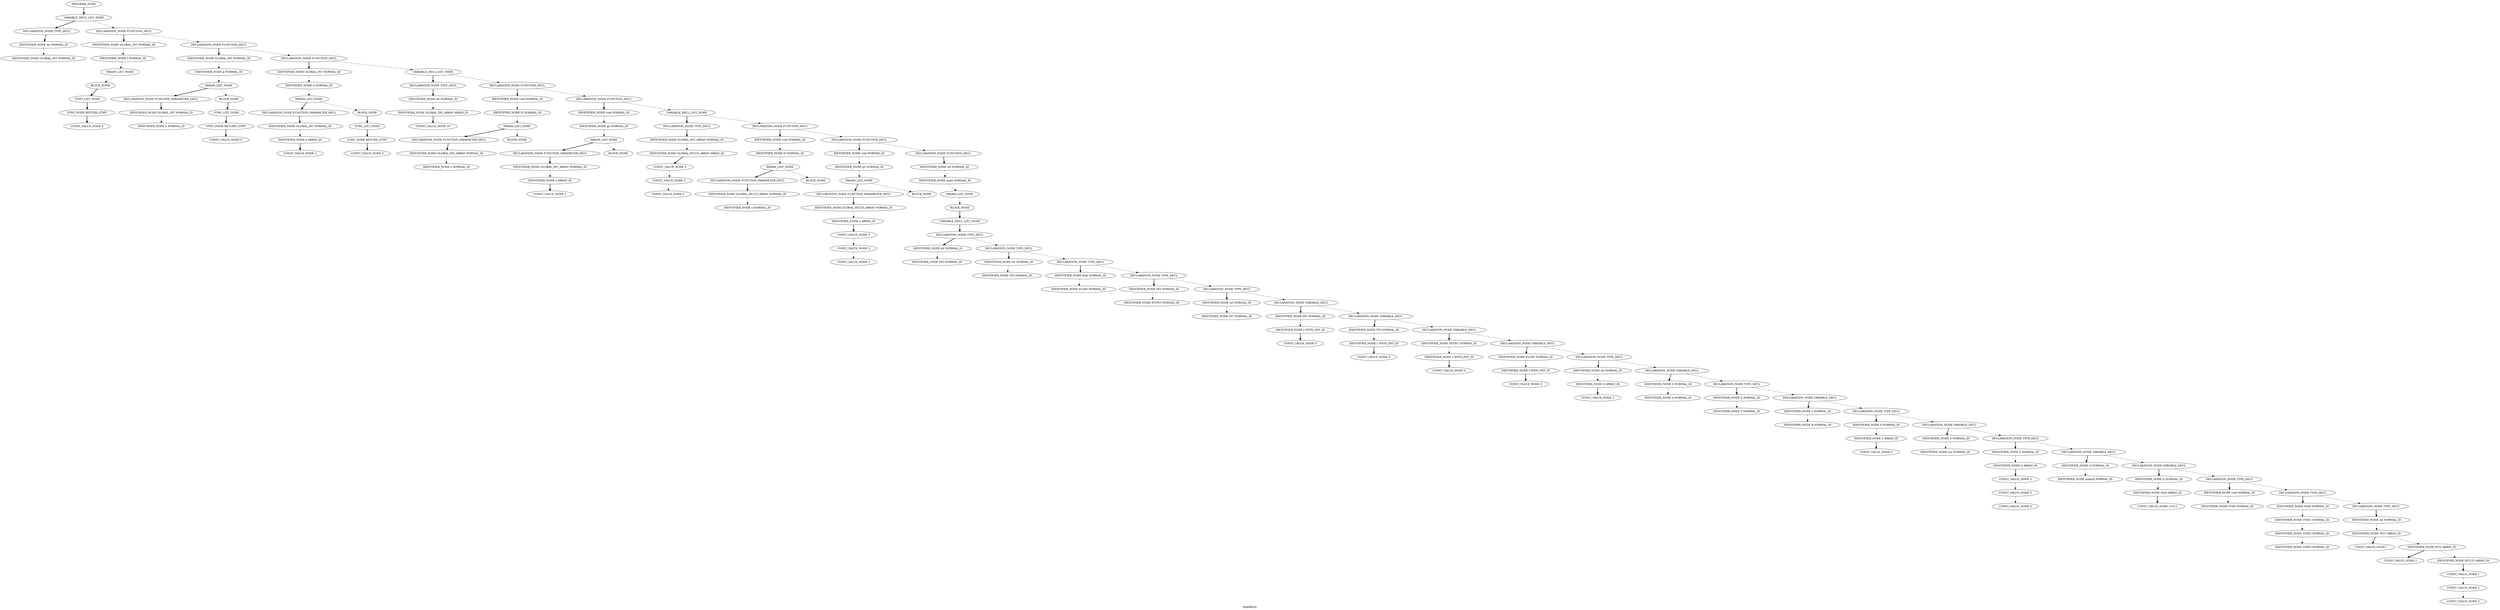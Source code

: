 Digraph AST
{
label = "typedef.gv"
node0 [label ="PROGRAM_NODE"]
node1 [label ="VARIABLE_DECL_LIST_NODE"]
node2 [label ="DECLARATION_NODE TYPE_DECL"]
node3 [label ="IDENTIFIER_NODE int NORMAL_ID"]
node4 [label ="IDENTIFIER_NODE GLOBAL_INT NORMAL_ID"]
node3 -> node4 [style = dashed]
node2 -> node3 [style = bold]
node1 -> node2 [style = bold]
node5 [label ="DECLARATION_NODE FUNCTION_DECL"]
node6 [label ="IDENTIFIER_NODE GLOBAL_INT NORMAL_ID"]
node7 [label ="IDENTIFIER_NODE f NORMAL_ID"]
node8 [label ="PARAM_LIST_NODE"]
node9 [label ="BLOCK_NODE"]
node10 [label ="STMT_LIST_NODE"]
node11 [label ="STMT_NODE RETURN_STMT"]
node12 [label ="CONST_VALUE_NODE 0"]
node11 -> node12 [style = bold]
node10 -> node11 [style = bold]
node9 -> node10 [style = bold]
node8 -> node9 [style = dashed]
node7 -> node8 [style = dashed]
node6 -> node7 [style = dashed]
node5 -> node6 [style = bold]
node13 [label ="DECLARATION_NODE FUNCTION_DECL"]
node14 [label ="IDENTIFIER_NODE GLOBAL_INT NORMAL_ID"]
node15 [label ="IDENTIFIER_NODE g NORMAL_ID"]
node16 [label ="PARAM_LIST_NODE"]
node17 [label ="DECLARATION_NODE FUNCTION_PARAMETER_DECL"]
node18 [label ="IDENTIFIER_NODE GLOBAL_INT NORMAL_ID"]
node19 [label ="IDENTIFIER_NODE x NORMAL_ID"]
node18 -> node19 [style = dashed]
node17 -> node18 [style = bold]
node16 -> node17 [style = bold]
node20 [label ="BLOCK_NODE"]
node21 [label ="STMT_LIST_NODE"]
node22 [label ="STMT_NODE RETURN_STMT"]
node23 [label ="CONST_VALUE_NODE 0"]
node22 -> node23 [style = bold]
node21 -> node22 [style = bold]
node20 -> node21 [style = bold]
node16 -> node20 [style = dashed]
node15 -> node16 [style = dashed]
node14 -> node15 [style = dashed]
node13 -> node14 [style = bold]
node24 [label ="DECLARATION_NODE FUNCTION_DECL"]
node25 [label ="IDENTIFIER_NODE GLOBAL_INT NORMAL_ID"]
node26 [label ="IDENTIFIER_NODE h NORMAL_ID"]
node27 [label ="PARAM_LIST_NODE"]
node28 [label ="DECLARATION_NODE FUNCTION_PARAMETER_DECL"]
node29 [label ="IDENTIFIER_NODE GLOBAL_INT NORMAL_ID"]
node30 [label ="IDENTIFIER_NODE x ARRAY_ID"]
node31 [label ="CONST_VALUE_NODE 2"]
node30 -> node31 [style = bold]
node29 -> node30 [style = dashed]
node28 -> node29 [style = bold]
node27 -> node28 [style = bold]
node32 [label ="BLOCK_NODE"]
node33 [label ="STMT_LIST_NODE"]
node34 [label ="STMT_NODE RETURN_STMT"]
node35 [label ="CONST_VALUE_NODE 0"]
node34 -> node35 [style = bold]
node33 -> node34 [style = bold]
node32 -> node33 [style = bold]
node27 -> node32 [style = dashed]
node26 -> node27 [style = dashed]
node25 -> node26 [style = dashed]
node24 -> node25 [style = bold]
node36 [label ="VARIABLE_DECL_LIST_NODE"]
node37 [label ="DECLARATION_NODE TYPE_DECL"]
node38 [label ="IDENTIFIER_NODE int NORMAL_ID"]
node39 [label ="IDENTIFIER_NODE GLOBAL_INT_ARRAY ARRAY_ID"]
node40 [label ="CONST_VALUE_NODE 10"]
node39 -> node40 [style = bold]
node38 -> node39 [style = dashed]
node37 -> node38 [style = bold]
node36 -> node37 [style = bold]
node41 [label ="DECLARATION_NODE FUNCTION_DECL"]
node42 [label ="IDENTIFIER_NODE void NORMAL_ID"]
node43 [label ="IDENTIFIER_NODE f2 NORMAL_ID"]
node44 [label ="PARAM_LIST_NODE"]
node45 [label ="DECLARATION_NODE FUNCTION_PARAMETER_DECL"]
node46 [label ="IDENTIFIER_NODE GLOBAL_INT_ARRAY NORMAL_ID"]
node47 [label ="IDENTIFIER_NODE x NORMAL_ID"]
node46 -> node47 [style = dashed]
node45 -> node46 [style = bold]
node44 -> node45 [style = bold]
node48 [label ="BLOCK_NODE"]
node44 -> node48 [style = dashed]
node43 -> node44 [style = dashed]
node42 -> node43 [style = dashed]
node41 -> node42 [style = bold]
node49 [label ="DECLARATION_NODE FUNCTION_DECL"]
node50 [label ="IDENTIFIER_NODE void NORMAL_ID"]
node51 [label ="IDENTIFIER_NODE g2 NORMAL_ID"]
node52 [label ="PARAM_LIST_NODE"]
node53 [label ="DECLARATION_NODE FUNCTION_PARAMETER_DECL"]
node54 [label ="IDENTIFIER_NODE GLOBAL_INT_ARRAY NORMAL_ID"]
node55 [label ="IDENTIFIER_NODE x ARRAY_ID"]
node56 [label ="CONST_VALUE_NODE 2"]
node55 -> node56 [style = bold]
node54 -> node55 [style = dashed]
node53 -> node54 [style = bold]
node52 -> node53 [style = bold]
node57 [label ="BLOCK_NODE"]
node52 -> node57 [style = dashed]
node51 -> node52 [style = dashed]
node50 -> node51 [style = dashed]
node49 -> node50 [style = bold]
node58 [label ="VARIABLE_DECL_LIST_NODE"]
node59 [label ="DECLARATION_NODE TYPE_DECL"]
node60 [label ="IDENTIFIER_NODE GLOBAL_INT_ARRAY NORMAL_ID"]
node61 [label ="IDENTIFIER_NODE GLOBAL_MULTI_ARRAY ARRAY_ID"]
node62 [label ="CONST_VALUE_NODE 3"]
node63 [label ="CONST_VALUE_NODE 3"]
node64 [label ="CONST_VALUE_NODE 3"]
node63 -> node64 [style = dashed]
node62 -> node63 [style = dashed]
node61 -> node62 [style = bold]
node60 -> node61 [style = dashed]
node59 -> node60 [style = bold]
node58 -> node59 [style = bold]
node65 [label ="DECLARATION_NODE FUNCTION_DECL"]
node66 [label ="IDENTIFIER_NODE void NORMAL_ID"]
node67 [label ="IDENTIFIER_NODE f3 NORMAL_ID"]
node68 [label ="PARAM_LIST_NODE"]
node69 [label ="DECLARATION_NODE FUNCTION_PARAMETER_DECL"]
node70 [label ="IDENTIFIER_NODE GLOBAL_MULTI_ARRAY NORMAL_ID"]
node71 [label ="IDENTIFIER_NODE x NORMAL_ID"]
node70 -> node71 [style = dashed]
node69 -> node70 [style = bold]
node68 -> node69 [style = bold]
node72 [label ="BLOCK_NODE"]
node68 -> node72 [style = dashed]
node67 -> node68 [style = dashed]
node66 -> node67 [style = dashed]
node65 -> node66 [style = bold]
node73 [label ="DECLARATION_NODE FUNCTION_DECL"]
node74 [label ="IDENTIFIER_NODE void NORMAL_ID"]
node75 [label ="IDENTIFIER_NODE g3 NORMAL_ID"]
node76 [label ="PARAM_LIST_NODE"]
node77 [label ="DECLARATION_NODE FUNCTION_PARAMETER_DECL"]
node78 [label ="IDENTIFIER_NODE GLOBAL_MULTI_ARRAY NORMAL_ID"]
node79 [label ="IDENTIFIER_NODE x ARRAY_ID"]
node80 [label ="CONST_VALUE_NODE 3"]
node81 [label ="CONST_VALUE_NODE 3"]
node82 [label ="CONST_VALUE_NODE 3"]
node81 -> node82 [style = dashed]
node80 -> node81 [style = dashed]
node79 -> node80 [style = bold]
node78 -> node79 [style = dashed]
node77 -> node78 [style = bold]
node76 -> node77 [style = bold]
node83 [label ="BLOCK_NODE"]
node76 -> node83 [style = dashed]
node75 -> node76 [style = dashed]
node74 -> node75 [style = dashed]
node73 -> node74 [style = bold]
node84 [label ="DECLARATION_NODE FUNCTION_DECL"]
node85 [label ="IDENTIFIER_NODE int NORMAL_ID"]
node86 [label ="IDENTIFIER_NODE main NORMAL_ID"]
node87 [label ="PARAM_LIST_NODE"]
node88 [label ="BLOCK_NODE"]
node89 [label ="VARIABLE_DECL_LIST_NODE"]
node90 [label ="DECLARATION_NODE TYPE_DECL"]
node91 [label ="IDENTIFIER_NODE int NORMAL_ID"]
node92 [label ="IDENTIFIER_NODE INT NORMAL_ID"]
node91 -> node92 [style = dashed]
node90 -> node91 [style = bold]
node93 [label ="DECLARATION_NODE TYPE_DECL"]
node94 [label ="IDENTIFIER_NODE int NORMAL_ID"]
node95 [label ="IDENTIFIER_NODE TNI NORMAL_ID"]
node94 -> node95 [style = dashed]
node93 -> node94 [style = bold]
node96 [label ="DECLARATION_NODE TYPE_DECL"]
node97 [label ="IDENTIFIER_NODE float NORMAL_ID"]
node98 [label ="IDENTIFIER_NODE FLOAT NORMAL_ID"]
node97 -> node98 [style = dashed]
node96 -> node97 [style = bold]
node99 [label ="DECLARATION_NODE TYPE_DECL"]
node100 [label ="IDENTIFIER_NODE INT NORMAL_ID"]
node101 [label ="IDENTIFIER_NODE INTINT NORMAL_ID"]
node100 -> node101 [style = dashed]
node99 -> node100 [style = bold]
node102 [label ="DECLARATION_NODE TYPE_DECL"]
node103 [label ="IDENTIFIER_NODE int NORMAL_ID"]
node104 [label ="IDENTIFIER_NODE INT NORMAL_ID"]
node103 -> node104 [style = dashed]
node102 -> node103 [style = bold]
node105 [label ="DECLARATION_NODE VARIABLE_DECL"]
node106 [label ="IDENTIFIER_NODE INT NORMAL_ID"]
node107 [label ="IDENTIFIER_NODE x WITH_INIT_ID"]
node108 [label ="CONST_VALUE_NODE 0"]
node107 -> node108 [style = bold]
node106 -> node107 [style = dashed]
node105 -> node106 [style = bold]
node109 [label ="DECLARATION_NODE VARIABLE_DECL"]
node110 [label ="IDENTIFIER_NODE TNI NORMAL_ID"]
node111 [label ="IDENTIFIER_NODE y WITH_INIT_ID"]
node112 [label ="CONST_VALUE_NODE 0"]
node111 -> node112 [style = bold]
node110 -> node111 [style = dashed]
node109 -> node110 [style = bold]
node113 [label ="DECLARATION_NODE VARIABLE_DECL"]
node114 [label ="IDENTIFIER_NODE INTINT NORMAL_ID"]
node115 [label ="IDENTIFIER_NODE z WITH_INIT_ID"]
node116 [label ="CONST_VALUE_NODE 0"]
node115 -> node116 [style = bold]
node114 -> node115 [style = dashed]
node113 -> node114 [style = bold]
node117 [label ="DECLARATION_NODE VARIABLE_DECL"]
node118 [label ="IDENTIFIER_NODE FLOAT NORMAL_ID"]
node119 [label ="IDENTIFIER_NODE f WITH_INIT_ID"]
node120 [label ="CONST_VALUE_NODE 0"]
node119 -> node120 [style = bold]
node118 -> node119 [style = dashed]
node117 -> node118 [style = bold]
node121 [label ="DECLARATION_NODE TYPE_DECL"]
node122 [label ="IDENTIFIER_NODE int NORMAL_ID"]
node123 [label ="IDENTIFIER_NODE X ARRAY_ID"]
node124 [label ="CONST_VALUE_NODE 2"]
node123 -> node124 [style = bold]
node122 -> node123 [style = dashed]
node121 -> node122 [style = bold]
node125 [label ="DECLARATION_NODE VARIABLE_DECL"]
node126 [label ="IDENTIFIER_NODE X NORMAL_ID"]
node127 [label ="IDENTIFIER_NODE A NORMAL_ID"]
node126 -> node127 [style = dashed]
node125 -> node126 [style = bold]
node128 [label ="DECLARATION_NODE TYPE_DECL"]
node129 [label ="IDENTIFIER_NODE X NORMAL_ID"]
node130 [label ="IDENTIFIER_NODE Y NORMAL_ID"]
node129 -> node130 [style = dashed]
node128 -> node129 [style = bold]
node131 [label ="DECLARATION_NODE VARIABLE_DECL"]
node132 [label ="IDENTIFIER_NODE Y NORMAL_ID"]
node133 [label ="IDENTIFIER_NODE B NORMAL_ID"]
node132 -> node133 [style = dashed]
node131 -> node132 [style = bold]
node134 [label ="DECLARATION_NODE TYPE_DECL"]
node135 [label ="IDENTIFIER_NODE X NORMAL_ID"]
node136 [label ="IDENTIFIER_NODE Z ARRAY_ID"]
node137 [label ="CONST_VALUE_NODE 2"]
node136 -> node137 [style = bold]
node135 -> node136 [style = dashed]
node134 -> node135 [style = bold]
node138 [label ="DECLARATION_NODE VARIABLE_DECL"]
node139 [label ="IDENTIFIER_NODE Z NORMAL_ID"]
node140 [label ="IDENTIFIER_NODE zzz NORMAL_ID"]
node139 -> node140 [style = dashed]
node138 -> node139 [style = bold]
node141 [label ="DECLARATION_NODE TYPE_DECL"]
node142 [label ="IDENTIFIER_NODE Z NORMAL_ID"]
node143 [label ="IDENTIFIER_NODE Q ARRAY_ID"]
node144 [label ="CONST_VALUE_NODE 2"]
node145 [label ="CONST_VALUE_NODE 3"]
node146 [label ="CONST_VALUE_NODE 4"]
node145 -> node146 [style = dashed]
node144 -> node145 [style = dashed]
node143 -> node144 [style = bold]
node142 -> node143 [style = dashed]
node141 -> node142 [style = bold]
node147 [label ="DECLARATION_NODE VARIABLE_DECL"]
node148 [label ="IDENTIFIER_NODE Q NORMAL_ID"]
node149 [label ="IDENTIFIER_NODE asdasd NORMAL_ID"]
node148 -> node149 [style = dashed]
node147 -> node148 [style = bold]
node150 [label ="DECLARATION_NODE VARIABLE_DECL"]
node151 [label ="IDENTIFIER_NODE Q NORMAL_ID"]
node152 [label ="IDENTIFIER_NODE QQQ ARRAY_ID"]
node153 [label ="CONST_VALUE_NODE 12312"]
node152 -> node153 [style = bold]
node151 -> node152 [style = dashed]
node150 -> node151 [style = bold]
node154 [label ="DECLARATION_NODE TYPE_DECL"]
node155 [label ="IDENTIFIER_NODE void NORMAL_ID"]
node156 [label ="IDENTIFIER_NODE VOID NORMAL_ID"]
node155 -> node156 [style = dashed]
node154 -> node155 [style = bold]
node157 [label ="DECLARATION_NODE TYPE_DECL"]
node158 [label ="IDENTIFIER_NODE VOID NORMAL_ID"]
node159 [label ="IDENTIFIER_NODE VOID1 NORMAL_ID"]
node160 [label ="IDENTIFIER_NODE VOID2 NORMAL_ID"]
node161 [label ="IDENTIFIER_NODE VOID3 NORMAL_ID"]
node160 -> node161 [style = dashed]
node159 -> node160 [style = dashed]
node158 -> node159 [style = dashed]
node157 -> node158 [style = bold]
node162 [label ="DECLARATION_NODE TYPE_DECL"]
node163 [label ="IDENTIFIER_NODE int NORMAL_ID"]
node164 [label ="IDENTIFIER_NODE INT1 ARRAY_ID"]
node165 [label ="CONST_VALUE_NODE 1"]
node164 -> node165 [style = bold]
node166 [label ="IDENTIFIER_NODE INT2 ARRAY_ID"]
node167 [label ="CONST_VALUE_NODE 2"]
node166 -> node167 [style = bold]
node168 [label ="IDENTIFIER_NODE INT123 ARRAY_ID"]
node169 [label ="CONST_VALUE_NODE 1"]
node170 [label ="CONST_VALUE_NODE 2"]
node171 [label ="CONST_VALUE_NODE 3"]
node170 -> node171 [style = dashed]
node169 -> node170 [style = dashed]
node168 -> node169 [style = bold]
node166 -> node168 [style = dashed]
node164 -> node166 [style = dashed]
node163 -> node164 [style = dashed]
node162 -> node163 [style = bold]
node157 -> node162 [style = dashed]
node154 -> node157 [style = dashed]
node150 -> node154 [style = dashed]
node147 -> node150 [style = dashed]
node141 -> node147 [style = dashed]
node138 -> node141 [style = dashed]
node134 -> node138 [style = dashed]
node131 -> node134 [style = dashed]
node128 -> node131 [style = dashed]
node125 -> node128 [style = dashed]
node121 -> node125 [style = dashed]
node117 -> node121 [style = dashed]
node113 -> node117 [style = dashed]
node109 -> node113 [style = dashed]
node105 -> node109 [style = dashed]
node102 -> node105 [style = dashed]
node99 -> node102 [style = dashed]
node96 -> node99 [style = dashed]
node93 -> node96 [style = dashed]
node90 -> node93 [style = dashed]
node89 -> node90 [style = bold]
node88 -> node89 [style = bold]
node87 -> node88 [style = dashed]
node86 -> node87 [style = dashed]
node85 -> node86 [style = dashed]
node84 -> node85 [style = bold]
node73 -> node84 [style = dashed]
node65 -> node73 [style = dashed]
node58 -> node65 [style = dashed]
node49 -> node58 [style = dashed]
node41 -> node49 [style = dashed]
node36 -> node41 [style = dashed]
node24 -> node36 [style = dashed]
node13 -> node24 [style = dashed]
node5 -> node13 [style = dashed]
node1 -> node5 [style = dashed]
node0 -> node1 [style = bold]
}
